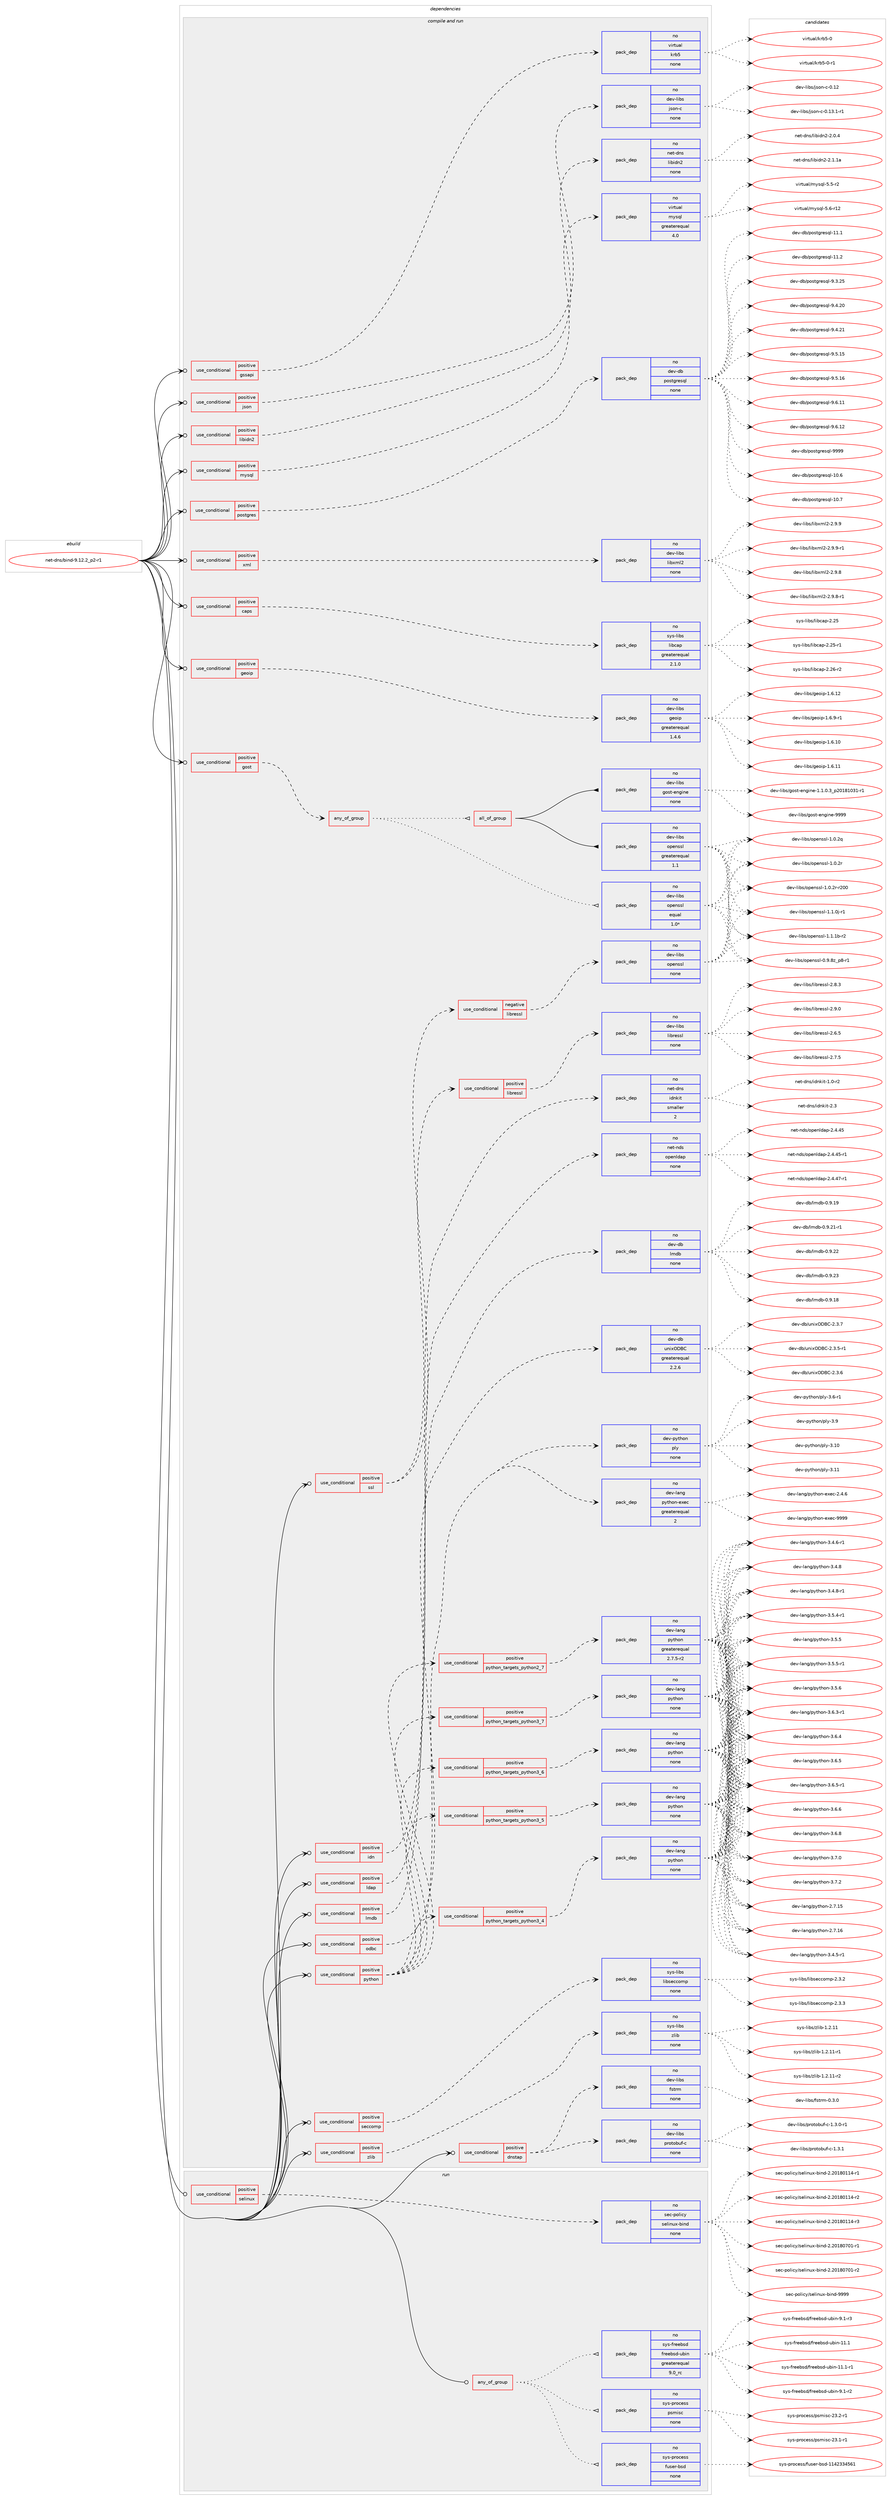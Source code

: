 digraph prolog {

# *************
# Graph options
# *************

newrank=true;
concentrate=true;
compound=true;
graph [rankdir=LR,fontname=Helvetica,fontsize=10,ranksep=1.5];#, ranksep=2.5, nodesep=0.2];
edge  [arrowhead=vee];
node  [fontname=Helvetica,fontsize=10];

# **********
# The ebuild
# **********

subgraph cluster_leftcol {
color=gray;
rank=same;
label=<<i>ebuild</i>>;
id [label="net-dns/bind-9.12.2_p2-r1", color=red, width=4, href="../net-dns/bind-9.12.2_p2-r1.svg"];
}

# ****************
# The dependencies
# ****************

subgraph cluster_midcol {
color=gray;
label=<<i>dependencies</i>>;
subgraph cluster_compile {
fillcolor="#eeeeee";
style=filled;
label=<<i>compile</i>>;
}
subgraph cluster_compileandrun {
fillcolor="#eeeeee";
style=filled;
label=<<i>compile and run</i>>;
subgraph cond443740 {
dependency1650232 [label=<<TABLE BORDER="0" CELLBORDER="1" CELLSPACING="0" CELLPADDING="4"><TR><TD ROWSPAN="3" CELLPADDING="10">use_conditional</TD></TR><TR><TD>positive</TD></TR><TR><TD>caps</TD></TR></TABLE>>, shape=none, color=red];
subgraph pack1179785 {
dependency1650233 [label=<<TABLE BORDER="0" CELLBORDER="1" CELLSPACING="0" CELLPADDING="4" WIDTH="220"><TR><TD ROWSPAN="6" CELLPADDING="30">pack_dep</TD></TR><TR><TD WIDTH="110">no</TD></TR><TR><TD>sys-libs</TD></TR><TR><TD>libcap</TD></TR><TR><TD>greaterequal</TD></TR><TR><TD>2.1.0</TD></TR></TABLE>>, shape=none, color=blue];
}
dependency1650232:e -> dependency1650233:w [weight=20,style="dashed",arrowhead="vee"];
}
id:e -> dependency1650232:w [weight=20,style="solid",arrowhead="odotvee"];
subgraph cond443741 {
dependency1650234 [label=<<TABLE BORDER="0" CELLBORDER="1" CELLSPACING="0" CELLPADDING="4"><TR><TD ROWSPAN="3" CELLPADDING="10">use_conditional</TD></TR><TR><TD>positive</TD></TR><TR><TD>dnstap</TD></TR></TABLE>>, shape=none, color=red];
subgraph pack1179786 {
dependency1650235 [label=<<TABLE BORDER="0" CELLBORDER="1" CELLSPACING="0" CELLPADDING="4" WIDTH="220"><TR><TD ROWSPAN="6" CELLPADDING="30">pack_dep</TD></TR><TR><TD WIDTH="110">no</TD></TR><TR><TD>dev-libs</TD></TR><TR><TD>fstrm</TD></TR><TR><TD>none</TD></TR><TR><TD></TD></TR></TABLE>>, shape=none, color=blue];
}
dependency1650234:e -> dependency1650235:w [weight=20,style="dashed",arrowhead="vee"];
subgraph pack1179787 {
dependency1650236 [label=<<TABLE BORDER="0" CELLBORDER="1" CELLSPACING="0" CELLPADDING="4" WIDTH="220"><TR><TD ROWSPAN="6" CELLPADDING="30">pack_dep</TD></TR><TR><TD WIDTH="110">no</TD></TR><TR><TD>dev-libs</TD></TR><TR><TD>protobuf-c</TD></TR><TR><TD>none</TD></TR><TR><TD></TD></TR></TABLE>>, shape=none, color=blue];
}
dependency1650234:e -> dependency1650236:w [weight=20,style="dashed",arrowhead="vee"];
}
id:e -> dependency1650234:w [weight=20,style="solid",arrowhead="odotvee"];
subgraph cond443742 {
dependency1650237 [label=<<TABLE BORDER="0" CELLBORDER="1" CELLSPACING="0" CELLPADDING="4"><TR><TD ROWSPAN="3" CELLPADDING="10">use_conditional</TD></TR><TR><TD>positive</TD></TR><TR><TD>geoip</TD></TR></TABLE>>, shape=none, color=red];
subgraph pack1179788 {
dependency1650238 [label=<<TABLE BORDER="0" CELLBORDER="1" CELLSPACING="0" CELLPADDING="4" WIDTH="220"><TR><TD ROWSPAN="6" CELLPADDING="30">pack_dep</TD></TR><TR><TD WIDTH="110">no</TD></TR><TR><TD>dev-libs</TD></TR><TR><TD>geoip</TD></TR><TR><TD>greaterequal</TD></TR><TR><TD>1.4.6</TD></TR></TABLE>>, shape=none, color=blue];
}
dependency1650237:e -> dependency1650238:w [weight=20,style="dashed",arrowhead="vee"];
}
id:e -> dependency1650237:w [weight=20,style="solid",arrowhead="odotvee"];
subgraph cond443743 {
dependency1650239 [label=<<TABLE BORDER="0" CELLBORDER="1" CELLSPACING="0" CELLPADDING="4"><TR><TD ROWSPAN="3" CELLPADDING="10">use_conditional</TD></TR><TR><TD>positive</TD></TR><TR><TD>gost</TD></TR></TABLE>>, shape=none, color=red];
subgraph any25932 {
dependency1650240 [label=<<TABLE BORDER="0" CELLBORDER="1" CELLSPACING="0" CELLPADDING="4"><TR><TD CELLPADDING="10">any_of_group</TD></TR></TABLE>>, shape=none, color=red];subgraph pack1179789 {
dependency1650241 [label=<<TABLE BORDER="0" CELLBORDER="1" CELLSPACING="0" CELLPADDING="4" WIDTH="220"><TR><TD ROWSPAN="6" CELLPADDING="30">pack_dep</TD></TR><TR><TD WIDTH="110">no</TD></TR><TR><TD>dev-libs</TD></TR><TR><TD>openssl</TD></TR><TR><TD>equal</TD></TR><TR><TD>1.0*</TD></TR></TABLE>>, shape=none, color=blue];
}
dependency1650240:e -> dependency1650241:w [weight=20,style="dotted",arrowhead="oinv"];
subgraph all778 {
dependency1650242 [label=<<TABLE BORDER="0" CELLBORDER="1" CELLSPACING="0" CELLPADDING="4"><TR><TD CELLPADDING="10">all_of_group</TD></TR></TABLE>>, shape=none, color=red];subgraph pack1179790 {
dependency1650243 [label=<<TABLE BORDER="0" CELLBORDER="1" CELLSPACING="0" CELLPADDING="4" WIDTH="220"><TR><TD ROWSPAN="6" CELLPADDING="30">pack_dep</TD></TR><TR><TD WIDTH="110">no</TD></TR><TR><TD>dev-libs</TD></TR><TR><TD>openssl</TD></TR><TR><TD>greaterequal</TD></TR><TR><TD>1.1</TD></TR></TABLE>>, shape=none, color=blue];
}
dependency1650242:e -> dependency1650243:w [weight=20,style="solid",arrowhead="inv"];
subgraph pack1179791 {
dependency1650244 [label=<<TABLE BORDER="0" CELLBORDER="1" CELLSPACING="0" CELLPADDING="4" WIDTH="220"><TR><TD ROWSPAN="6" CELLPADDING="30">pack_dep</TD></TR><TR><TD WIDTH="110">no</TD></TR><TR><TD>dev-libs</TD></TR><TR><TD>gost-engine</TD></TR><TR><TD>none</TD></TR><TR><TD></TD></TR></TABLE>>, shape=none, color=blue];
}
dependency1650242:e -> dependency1650244:w [weight=20,style="solid",arrowhead="inv"];
}
dependency1650240:e -> dependency1650242:w [weight=20,style="dotted",arrowhead="oinv"];
}
dependency1650239:e -> dependency1650240:w [weight=20,style="dashed",arrowhead="vee"];
}
id:e -> dependency1650239:w [weight=20,style="solid",arrowhead="odotvee"];
subgraph cond443744 {
dependency1650245 [label=<<TABLE BORDER="0" CELLBORDER="1" CELLSPACING="0" CELLPADDING="4"><TR><TD ROWSPAN="3" CELLPADDING="10">use_conditional</TD></TR><TR><TD>positive</TD></TR><TR><TD>gssapi</TD></TR></TABLE>>, shape=none, color=red];
subgraph pack1179792 {
dependency1650246 [label=<<TABLE BORDER="0" CELLBORDER="1" CELLSPACING="0" CELLPADDING="4" WIDTH="220"><TR><TD ROWSPAN="6" CELLPADDING="30">pack_dep</TD></TR><TR><TD WIDTH="110">no</TD></TR><TR><TD>virtual</TD></TR><TR><TD>krb5</TD></TR><TR><TD>none</TD></TR><TR><TD></TD></TR></TABLE>>, shape=none, color=blue];
}
dependency1650245:e -> dependency1650246:w [weight=20,style="dashed",arrowhead="vee"];
}
id:e -> dependency1650245:w [weight=20,style="solid",arrowhead="odotvee"];
subgraph cond443745 {
dependency1650247 [label=<<TABLE BORDER="0" CELLBORDER="1" CELLSPACING="0" CELLPADDING="4"><TR><TD ROWSPAN="3" CELLPADDING="10">use_conditional</TD></TR><TR><TD>positive</TD></TR><TR><TD>idn</TD></TR></TABLE>>, shape=none, color=red];
subgraph pack1179793 {
dependency1650248 [label=<<TABLE BORDER="0" CELLBORDER="1" CELLSPACING="0" CELLPADDING="4" WIDTH="220"><TR><TD ROWSPAN="6" CELLPADDING="30">pack_dep</TD></TR><TR><TD WIDTH="110">no</TD></TR><TR><TD>net-dns</TD></TR><TR><TD>idnkit</TD></TR><TR><TD>smaller</TD></TR><TR><TD>2</TD></TR></TABLE>>, shape=none, color=blue];
}
dependency1650247:e -> dependency1650248:w [weight=20,style="dashed",arrowhead="vee"];
}
id:e -> dependency1650247:w [weight=20,style="solid",arrowhead="odotvee"];
subgraph cond443746 {
dependency1650249 [label=<<TABLE BORDER="0" CELLBORDER="1" CELLSPACING="0" CELLPADDING="4"><TR><TD ROWSPAN="3" CELLPADDING="10">use_conditional</TD></TR><TR><TD>positive</TD></TR><TR><TD>json</TD></TR></TABLE>>, shape=none, color=red];
subgraph pack1179794 {
dependency1650250 [label=<<TABLE BORDER="0" CELLBORDER="1" CELLSPACING="0" CELLPADDING="4" WIDTH="220"><TR><TD ROWSPAN="6" CELLPADDING="30">pack_dep</TD></TR><TR><TD WIDTH="110">no</TD></TR><TR><TD>dev-libs</TD></TR><TR><TD>json-c</TD></TR><TR><TD>none</TD></TR><TR><TD></TD></TR></TABLE>>, shape=none, color=blue];
}
dependency1650249:e -> dependency1650250:w [weight=20,style="dashed",arrowhead="vee"];
}
id:e -> dependency1650249:w [weight=20,style="solid",arrowhead="odotvee"];
subgraph cond443747 {
dependency1650251 [label=<<TABLE BORDER="0" CELLBORDER="1" CELLSPACING="0" CELLPADDING="4"><TR><TD ROWSPAN="3" CELLPADDING="10">use_conditional</TD></TR><TR><TD>positive</TD></TR><TR><TD>ldap</TD></TR></TABLE>>, shape=none, color=red];
subgraph pack1179795 {
dependency1650252 [label=<<TABLE BORDER="0" CELLBORDER="1" CELLSPACING="0" CELLPADDING="4" WIDTH="220"><TR><TD ROWSPAN="6" CELLPADDING="30">pack_dep</TD></TR><TR><TD WIDTH="110">no</TD></TR><TR><TD>net-nds</TD></TR><TR><TD>openldap</TD></TR><TR><TD>none</TD></TR><TR><TD></TD></TR></TABLE>>, shape=none, color=blue];
}
dependency1650251:e -> dependency1650252:w [weight=20,style="dashed",arrowhead="vee"];
}
id:e -> dependency1650251:w [weight=20,style="solid",arrowhead="odotvee"];
subgraph cond443748 {
dependency1650253 [label=<<TABLE BORDER="0" CELLBORDER="1" CELLSPACING="0" CELLPADDING="4"><TR><TD ROWSPAN="3" CELLPADDING="10">use_conditional</TD></TR><TR><TD>positive</TD></TR><TR><TD>libidn2</TD></TR></TABLE>>, shape=none, color=red];
subgraph pack1179796 {
dependency1650254 [label=<<TABLE BORDER="0" CELLBORDER="1" CELLSPACING="0" CELLPADDING="4" WIDTH="220"><TR><TD ROWSPAN="6" CELLPADDING="30">pack_dep</TD></TR><TR><TD WIDTH="110">no</TD></TR><TR><TD>net-dns</TD></TR><TR><TD>libidn2</TD></TR><TR><TD>none</TD></TR><TR><TD></TD></TR></TABLE>>, shape=none, color=blue];
}
dependency1650253:e -> dependency1650254:w [weight=20,style="dashed",arrowhead="vee"];
}
id:e -> dependency1650253:w [weight=20,style="solid",arrowhead="odotvee"];
subgraph cond443749 {
dependency1650255 [label=<<TABLE BORDER="0" CELLBORDER="1" CELLSPACING="0" CELLPADDING="4"><TR><TD ROWSPAN="3" CELLPADDING="10">use_conditional</TD></TR><TR><TD>positive</TD></TR><TR><TD>lmdb</TD></TR></TABLE>>, shape=none, color=red];
subgraph pack1179797 {
dependency1650256 [label=<<TABLE BORDER="0" CELLBORDER="1" CELLSPACING="0" CELLPADDING="4" WIDTH="220"><TR><TD ROWSPAN="6" CELLPADDING="30">pack_dep</TD></TR><TR><TD WIDTH="110">no</TD></TR><TR><TD>dev-db</TD></TR><TR><TD>lmdb</TD></TR><TR><TD>none</TD></TR><TR><TD></TD></TR></TABLE>>, shape=none, color=blue];
}
dependency1650255:e -> dependency1650256:w [weight=20,style="dashed",arrowhead="vee"];
}
id:e -> dependency1650255:w [weight=20,style="solid",arrowhead="odotvee"];
subgraph cond443750 {
dependency1650257 [label=<<TABLE BORDER="0" CELLBORDER="1" CELLSPACING="0" CELLPADDING="4"><TR><TD ROWSPAN="3" CELLPADDING="10">use_conditional</TD></TR><TR><TD>positive</TD></TR><TR><TD>mysql</TD></TR></TABLE>>, shape=none, color=red];
subgraph pack1179798 {
dependency1650258 [label=<<TABLE BORDER="0" CELLBORDER="1" CELLSPACING="0" CELLPADDING="4" WIDTH="220"><TR><TD ROWSPAN="6" CELLPADDING="30">pack_dep</TD></TR><TR><TD WIDTH="110">no</TD></TR><TR><TD>virtual</TD></TR><TR><TD>mysql</TD></TR><TR><TD>greaterequal</TD></TR><TR><TD>4.0</TD></TR></TABLE>>, shape=none, color=blue];
}
dependency1650257:e -> dependency1650258:w [weight=20,style="dashed",arrowhead="vee"];
}
id:e -> dependency1650257:w [weight=20,style="solid",arrowhead="odotvee"];
subgraph cond443751 {
dependency1650259 [label=<<TABLE BORDER="0" CELLBORDER="1" CELLSPACING="0" CELLPADDING="4"><TR><TD ROWSPAN="3" CELLPADDING="10">use_conditional</TD></TR><TR><TD>positive</TD></TR><TR><TD>odbc</TD></TR></TABLE>>, shape=none, color=red];
subgraph pack1179799 {
dependency1650260 [label=<<TABLE BORDER="0" CELLBORDER="1" CELLSPACING="0" CELLPADDING="4" WIDTH="220"><TR><TD ROWSPAN="6" CELLPADDING="30">pack_dep</TD></TR><TR><TD WIDTH="110">no</TD></TR><TR><TD>dev-db</TD></TR><TR><TD>unixODBC</TD></TR><TR><TD>greaterequal</TD></TR><TR><TD>2.2.6</TD></TR></TABLE>>, shape=none, color=blue];
}
dependency1650259:e -> dependency1650260:w [weight=20,style="dashed",arrowhead="vee"];
}
id:e -> dependency1650259:w [weight=20,style="solid",arrowhead="odotvee"];
subgraph cond443752 {
dependency1650261 [label=<<TABLE BORDER="0" CELLBORDER="1" CELLSPACING="0" CELLPADDING="4"><TR><TD ROWSPAN="3" CELLPADDING="10">use_conditional</TD></TR><TR><TD>positive</TD></TR><TR><TD>postgres</TD></TR></TABLE>>, shape=none, color=red];
subgraph pack1179800 {
dependency1650262 [label=<<TABLE BORDER="0" CELLBORDER="1" CELLSPACING="0" CELLPADDING="4" WIDTH="220"><TR><TD ROWSPAN="6" CELLPADDING="30">pack_dep</TD></TR><TR><TD WIDTH="110">no</TD></TR><TR><TD>dev-db</TD></TR><TR><TD>postgresql</TD></TR><TR><TD>none</TD></TR><TR><TD></TD></TR></TABLE>>, shape=none, color=blue];
}
dependency1650261:e -> dependency1650262:w [weight=20,style="dashed",arrowhead="vee"];
}
id:e -> dependency1650261:w [weight=20,style="solid",arrowhead="odotvee"];
subgraph cond443753 {
dependency1650263 [label=<<TABLE BORDER="0" CELLBORDER="1" CELLSPACING="0" CELLPADDING="4"><TR><TD ROWSPAN="3" CELLPADDING="10">use_conditional</TD></TR><TR><TD>positive</TD></TR><TR><TD>python</TD></TR></TABLE>>, shape=none, color=red];
subgraph cond443754 {
dependency1650264 [label=<<TABLE BORDER="0" CELLBORDER="1" CELLSPACING="0" CELLPADDING="4"><TR><TD ROWSPAN="3" CELLPADDING="10">use_conditional</TD></TR><TR><TD>positive</TD></TR><TR><TD>python_targets_python2_7</TD></TR></TABLE>>, shape=none, color=red];
subgraph pack1179801 {
dependency1650265 [label=<<TABLE BORDER="0" CELLBORDER="1" CELLSPACING="0" CELLPADDING="4" WIDTH="220"><TR><TD ROWSPAN="6" CELLPADDING="30">pack_dep</TD></TR><TR><TD WIDTH="110">no</TD></TR><TR><TD>dev-lang</TD></TR><TR><TD>python</TD></TR><TR><TD>greaterequal</TD></TR><TR><TD>2.7.5-r2</TD></TR></TABLE>>, shape=none, color=blue];
}
dependency1650264:e -> dependency1650265:w [weight=20,style="dashed",arrowhead="vee"];
}
dependency1650263:e -> dependency1650264:w [weight=20,style="dashed",arrowhead="vee"];
subgraph cond443755 {
dependency1650266 [label=<<TABLE BORDER="0" CELLBORDER="1" CELLSPACING="0" CELLPADDING="4"><TR><TD ROWSPAN="3" CELLPADDING="10">use_conditional</TD></TR><TR><TD>positive</TD></TR><TR><TD>python_targets_python3_4</TD></TR></TABLE>>, shape=none, color=red];
subgraph pack1179802 {
dependency1650267 [label=<<TABLE BORDER="0" CELLBORDER="1" CELLSPACING="0" CELLPADDING="4" WIDTH="220"><TR><TD ROWSPAN="6" CELLPADDING="30">pack_dep</TD></TR><TR><TD WIDTH="110">no</TD></TR><TR><TD>dev-lang</TD></TR><TR><TD>python</TD></TR><TR><TD>none</TD></TR><TR><TD></TD></TR></TABLE>>, shape=none, color=blue];
}
dependency1650266:e -> dependency1650267:w [weight=20,style="dashed",arrowhead="vee"];
}
dependency1650263:e -> dependency1650266:w [weight=20,style="dashed",arrowhead="vee"];
subgraph cond443756 {
dependency1650268 [label=<<TABLE BORDER="0" CELLBORDER="1" CELLSPACING="0" CELLPADDING="4"><TR><TD ROWSPAN="3" CELLPADDING="10">use_conditional</TD></TR><TR><TD>positive</TD></TR><TR><TD>python_targets_python3_5</TD></TR></TABLE>>, shape=none, color=red];
subgraph pack1179803 {
dependency1650269 [label=<<TABLE BORDER="0" CELLBORDER="1" CELLSPACING="0" CELLPADDING="4" WIDTH="220"><TR><TD ROWSPAN="6" CELLPADDING="30">pack_dep</TD></TR><TR><TD WIDTH="110">no</TD></TR><TR><TD>dev-lang</TD></TR><TR><TD>python</TD></TR><TR><TD>none</TD></TR><TR><TD></TD></TR></TABLE>>, shape=none, color=blue];
}
dependency1650268:e -> dependency1650269:w [weight=20,style="dashed",arrowhead="vee"];
}
dependency1650263:e -> dependency1650268:w [weight=20,style="dashed",arrowhead="vee"];
subgraph cond443757 {
dependency1650270 [label=<<TABLE BORDER="0" CELLBORDER="1" CELLSPACING="0" CELLPADDING="4"><TR><TD ROWSPAN="3" CELLPADDING="10">use_conditional</TD></TR><TR><TD>positive</TD></TR><TR><TD>python_targets_python3_6</TD></TR></TABLE>>, shape=none, color=red];
subgraph pack1179804 {
dependency1650271 [label=<<TABLE BORDER="0" CELLBORDER="1" CELLSPACING="0" CELLPADDING="4" WIDTH="220"><TR><TD ROWSPAN="6" CELLPADDING="30">pack_dep</TD></TR><TR><TD WIDTH="110">no</TD></TR><TR><TD>dev-lang</TD></TR><TR><TD>python</TD></TR><TR><TD>none</TD></TR><TR><TD></TD></TR></TABLE>>, shape=none, color=blue];
}
dependency1650270:e -> dependency1650271:w [weight=20,style="dashed",arrowhead="vee"];
}
dependency1650263:e -> dependency1650270:w [weight=20,style="dashed",arrowhead="vee"];
subgraph cond443758 {
dependency1650272 [label=<<TABLE BORDER="0" CELLBORDER="1" CELLSPACING="0" CELLPADDING="4"><TR><TD ROWSPAN="3" CELLPADDING="10">use_conditional</TD></TR><TR><TD>positive</TD></TR><TR><TD>python_targets_python3_7</TD></TR></TABLE>>, shape=none, color=red];
subgraph pack1179805 {
dependency1650273 [label=<<TABLE BORDER="0" CELLBORDER="1" CELLSPACING="0" CELLPADDING="4" WIDTH="220"><TR><TD ROWSPAN="6" CELLPADDING="30">pack_dep</TD></TR><TR><TD WIDTH="110">no</TD></TR><TR><TD>dev-lang</TD></TR><TR><TD>python</TD></TR><TR><TD>none</TD></TR><TR><TD></TD></TR></TABLE>>, shape=none, color=blue];
}
dependency1650272:e -> dependency1650273:w [weight=20,style="dashed",arrowhead="vee"];
}
dependency1650263:e -> dependency1650272:w [weight=20,style="dashed",arrowhead="vee"];
subgraph pack1179806 {
dependency1650274 [label=<<TABLE BORDER="0" CELLBORDER="1" CELLSPACING="0" CELLPADDING="4" WIDTH="220"><TR><TD ROWSPAN="6" CELLPADDING="30">pack_dep</TD></TR><TR><TD WIDTH="110">no</TD></TR><TR><TD>dev-lang</TD></TR><TR><TD>python-exec</TD></TR><TR><TD>greaterequal</TD></TR><TR><TD>2</TD></TR></TABLE>>, shape=none, color=blue];
}
dependency1650263:e -> dependency1650274:w [weight=20,style="dashed",arrowhead="vee"];
subgraph pack1179807 {
dependency1650275 [label=<<TABLE BORDER="0" CELLBORDER="1" CELLSPACING="0" CELLPADDING="4" WIDTH="220"><TR><TD ROWSPAN="6" CELLPADDING="30">pack_dep</TD></TR><TR><TD WIDTH="110">no</TD></TR><TR><TD>dev-python</TD></TR><TR><TD>ply</TD></TR><TR><TD>none</TD></TR><TR><TD></TD></TR></TABLE>>, shape=none, color=blue];
}
dependency1650263:e -> dependency1650275:w [weight=20,style="dashed",arrowhead="vee"];
}
id:e -> dependency1650263:w [weight=20,style="solid",arrowhead="odotvee"];
subgraph cond443759 {
dependency1650276 [label=<<TABLE BORDER="0" CELLBORDER="1" CELLSPACING="0" CELLPADDING="4"><TR><TD ROWSPAN="3" CELLPADDING="10">use_conditional</TD></TR><TR><TD>positive</TD></TR><TR><TD>seccomp</TD></TR></TABLE>>, shape=none, color=red];
subgraph pack1179808 {
dependency1650277 [label=<<TABLE BORDER="0" CELLBORDER="1" CELLSPACING="0" CELLPADDING="4" WIDTH="220"><TR><TD ROWSPAN="6" CELLPADDING="30">pack_dep</TD></TR><TR><TD WIDTH="110">no</TD></TR><TR><TD>sys-libs</TD></TR><TR><TD>libseccomp</TD></TR><TR><TD>none</TD></TR><TR><TD></TD></TR></TABLE>>, shape=none, color=blue];
}
dependency1650276:e -> dependency1650277:w [weight=20,style="dashed",arrowhead="vee"];
}
id:e -> dependency1650276:w [weight=20,style="solid",arrowhead="odotvee"];
subgraph cond443760 {
dependency1650278 [label=<<TABLE BORDER="0" CELLBORDER="1" CELLSPACING="0" CELLPADDING="4"><TR><TD ROWSPAN="3" CELLPADDING="10">use_conditional</TD></TR><TR><TD>positive</TD></TR><TR><TD>ssl</TD></TR></TABLE>>, shape=none, color=red];
subgraph cond443761 {
dependency1650279 [label=<<TABLE BORDER="0" CELLBORDER="1" CELLSPACING="0" CELLPADDING="4"><TR><TD ROWSPAN="3" CELLPADDING="10">use_conditional</TD></TR><TR><TD>negative</TD></TR><TR><TD>libressl</TD></TR></TABLE>>, shape=none, color=red];
subgraph pack1179809 {
dependency1650280 [label=<<TABLE BORDER="0" CELLBORDER="1" CELLSPACING="0" CELLPADDING="4" WIDTH="220"><TR><TD ROWSPAN="6" CELLPADDING="30">pack_dep</TD></TR><TR><TD WIDTH="110">no</TD></TR><TR><TD>dev-libs</TD></TR><TR><TD>openssl</TD></TR><TR><TD>none</TD></TR><TR><TD></TD></TR></TABLE>>, shape=none, color=blue];
}
dependency1650279:e -> dependency1650280:w [weight=20,style="dashed",arrowhead="vee"];
}
dependency1650278:e -> dependency1650279:w [weight=20,style="dashed",arrowhead="vee"];
subgraph cond443762 {
dependency1650281 [label=<<TABLE BORDER="0" CELLBORDER="1" CELLSPACING="0" CELLPADDING="4"><TR><TD ROWSPAN="3" CELLPADDING="10">use_conditional</TD></TR><TR><TD>positive</TD></TR><TR><TD>libressl</TD></TR></TABLE>>, shape=none, color=red];
subgraph pack1179810 {
dependency1650282 [label=<<TABLE BORDER="0" CELLBORDER="1" CELLSPACING="0" CELLPADDING="4" WIDTH="220"><TR><TD ROWSPAN="6" CELLPADDING="30">pack_dep</TD></TR><TR><TD WIDTH="110">no</TD></TR><TR><TD>dev-libs</TD></TR><TR><TD>libressl</TD></TR><TR><TD>none</TD></TR><TR><TD></TD></TR></TABLE>>, shape=none, color=blue];
}
dependency1650281:e -> dependency1650282:w [weight=20,style="dashed",arrowhead="vee"];
}
dependency1650278:e -> dependency1650281:w [weight=20,style="dashed",arrowhead="vee"];
}
id:e -> dependency1650278:w [weight=20,style="solid",arrowhead="odotvee"];
subgraph cond443763 {
dependency1650283 [label=<<TABLE BORDER="0" CELLBORDER="1" CELLSPACING="0" CELLPADDING="4"><TR><TD ROWSPAN="3" CELLPADDING="10">use_conditional</TD></TR><TR><TD>positive</TD></TR><TR><TD>xml</TD></TR></TABLE>>, shape=none, color=red];
subgraph pack1179811 {
dependency1650284 [label=<<TABLE BORDER="0" CELLBORDER="1" CELLSPACING="0" CELLPADDING="4" WIDTH="220"><TR><TD ROWSPAN="6" CELLPADDING="30">pack_dep</TD></TR><TR><TD WIDTH="110">no</TD></TR><TR><TD>dev-libs</TD></TR><TR><TD>libxml2</TD></TR><TR><TD>none</TD></TR><TR><TD></TD></TR></TABLE>>, shape=none, color=blue];
}
dependency1650283:e -> dependency1650284:w [weight=20,style="dashed",arrowhead="vee"];
}
id:e -> dependency1650283:w [weight=20,style="solid",arrowhead="odotvee"];
subgraph cond443764 {
dependency1650285 [label=<<TABLE BORDER="0" CELLBORDER="1" CELLSPACING="0" CELLPADDING="4"><TR><TD ROWSPAN="3" CELLPADDING="10">use_conditional</TD></TR><TR><TD>positive</TD></TR><TR><TD>zlib</TD></TR></TABLE>>, shape=none, color=red];
subgraph pack1179812 {
dependency1650286 [label=<<TABLE BORDER="0" CELLBORDER="1" CELLSPACING="0" CELLPADDING="4" WIDTH="220"><TR><TD ROWSPAN="6" CELLPADDING="30">pack_dep</TD></TR><TR><TD WIDTH="110">no</TD></TR><TR><TD>sys-libs</TD></TR><TR><TD>zlib</TD></TR><TR><TD>none</TD></TR><TR><TD></TD></TR></TABLE>>, shape=none, color=blue];
}
dependency1650285:e -> dependency1650286:w [weight=20,style="dashed",arrowhead="vee"];
}
id:e -> dependency1650285:w [weight=20,style="solid",arrowhead="odotvee"];
}
subgraph cluster_run {
fillcolor="#eeeeee";
style=filled;
label=<<i>run</i>>;
subgraph any25933 {
dependency1650287 [label=<<TABLE BORDER="0" CELLBORDER="1" CELLSPACING="0" CELLPADDING="4"><TR><TD CELLPADDING="10">any_of_group</TD></TR></TABLE>>, shape=none, color=red];subgraph pack1179813 {
dependency1650288 [label=<<TABLE BORDER="0" CELLBORDER="1" CELLSPACING="0" CELLPADDING="4" WIDTH="220"><TR><TD ROWSPAN="6" CELLPADDING="30">pack_dep</TD></TR><TR><TD WIDTH="110">no</TD></TR><TR><TD>sys-process</TD></TR><TR><TD>psmisc</TD></TR><TR><TD>none</TD></TR><TR><TD></TD></TR></TABLE>>, shape=none, color=blue];
}
dependency1650287:e -> dependency1650288:w [weight=20,style="dotted",arrowhead="oinv"];
subgraph pack1179814 {
dependency1650289 [label=<<TABLE BORDER="0" CELLBORDER="1" CELLSPACING="0" CELLPADDING="4" WIDTH="220"><TR><TD ROWSPAN="6" CELLPADDING="30">pack_dep</TD></TR><TR><TD WIDTH="110">no</TD></TR><TR><TD>sys-freebsd</TD></TR><TR><TD>freebsd-ubin</TD></TR><TR><TD>greaterequal</TD></TR><TR><TD>9.0_rc</TD></TR></TABLE>>, shape=none, color=blue];
}
dependency1650287:e -> dependency1650289:w [weight=20,style="dotted",arrowhead="oinv"];
subgraph pack1179815 {
dependency1650290 [label=<<TABLE BORDER="0" CELLBORDER="1" CELLSPACING="0" CELLPADDING="4" WIDTH="220"><TR><TD ROWSPAN="6" CELLPADDING="30">pack_dep</TD></TR><TR><TD WIDTH="110">no</TD></TR><TR><TD>sys-process</TD></TR><TR><TD>fuser-bsd</TD></TR><TR><TD>none</TD></TR><TR><TD></TD></TR></TABLE>>, shape=none, color=blue];
}
dependency1650287:e -> dependency1650290:w [weight=20,style="dotted",arrowhead="oinv"];
}
id:e -> dependency1650287:w [weight=20,style="solid",arrowhead="odot"];
subgraph cond443765 {
dependency1650291 [label=<<TABLE BORDER="0" CELLBORDER="1" CELLSPACING="0" CELLPADDING="4"><TR><TD ROWSPAN="3" CELLPADDING="10">use_conditional</TD></TR><TR><TD>positive</TD></TR><TR><TD>selinux</TD></TR></TABLE>>, shape=none, color=red];
subgraph pack1179816 {
dependency1650292 [label=<<TABLE BORDER="0" CELLBORDER="1" CELLSPACING="0" CELLPADDING="4" WIDTH="220"><TR><TD ROWSPAN="6" CELLPADDING="30">pack_dep</TD></TR><TR><TD WIDTH="110">no</TD></TR><TR><TD>sec-policy</TD></TR><TR><TD>selinux-bind</TD></TR><TR><TD>none</TD></TR><TR><TD></TD></TR></TABLE>>, shape=none, color=blue];
}
dependency1650291:e -> dependency1650292:w [weight=20,style="dashed",arrowhead="vee"];
}
id:e -> dependency1650291:w [weight=20,style="solid",arrowhead="odot"];
}
}

# **************
# The candidates
# **************

subgraph cluster_choices {
rank=same;
color=gray;
label=<<i>candidates</i>>;

subgraph choice1179785 {
color=black;
nodesep=1;
choice1151211154510810598115471081059899971124550465053 [label="sys-libs/libcap-2.25", color=red, width=4,href="../sys-libs/libcap-2.25.svg"];
choice11512111545108105981154710810598999711245504650534511449 [label="sys-libs/libcap-2.25-r1", color=red, width=4,href="../sys-libs/libcap-2.25-r1.svg"];
choice11512111545108105981154710810598999711245504650544511450 [label="sys-libs/libcap-2.26-r2", color=red, width=4,href="../sys-libs/libcap-2.26-r2.svg"];
dependency1650233:e -> choice1151211154510810598115471081059899971124550465053:w [style=dotted,weight="100"];
dependency1650233:e -> choice11512111545108105981154710810598999711245504650534511449:w [style=dotted,weight="100"];
dependency1650233:e -> choice11512111545108105981154710810598999711245504650544511450:w [style=dotted,weight="100"];
}
subgraph choice1179786 {
color=black;
nodesep=1;
choice100101118451081059811547102115116114109454846514648 [label="dev-libs/fstrm-0.3.0", color=red, width=4,href="../dev-libs/fstrm-0.3.0.svg"];
dependency1650235:e -> choice100101118451081059811547102115116114109454846514648:w [style=dotted,weight="100"];
}
subgraph choice1179787 {
color=black;
nodesep=1;
choice1001011184510810598115471121141111161119811710245994549465146484511449 [label="dev-libs/protobuf-c-1.3.0-r1", color=red, width=4,href="../dev-libs/protobuf-c-1.3.0-r1.svg"];
choice100101118451081059811547112114111116111981171024599454946514649 [label="dev-libs/protobuf-c-1.3.1", color=red, width=4,href="../dev-libs/protobuf-c-1.3.1.svg"];
dependency1650236:e -> choice1001011184510810598115471121141111161119811710245994549465146484511449:w [style=dotted,weight="100"];
dependency1650236:e -> choice100101118451081059811547112114111116111981171024599454946514649:w [style=dotted,weight="100"];
}
subgraph choice1179788 {
color=black;
nodesep=1;
choice10010111845108105981154710310111110511245494654464948 [label="dev-libs/geoip-1.6.10", color=red, width=4,href="../dev-libs/geoip-1.6.10.svg"];
choice10010111845108105981154710310111110511245494654464949 [label="dev-libs/geoip-1.6.11", color=red, width=4,href="../dev-libs/geoip-1.6.11.svg"];
choice10010111845108105981154710310111110511245494654464950 [label="dev-libs/geoip-1.6.12", color=red, width=4,href="../dev-libs/geoip-1.6.12.svg"];
choice1001011184510810598115471031011111051124549465446574511449 [label="dev-libs/geoip-1.6.9-r1", color=red, width=4,href="../dev-libs/geoip-1.6.9-r1.svg"];
dependency1650238:e -> choice10010111845108105981154710310111110511245494654464948:w [style=dotted,weight="100"];
dependency1650238:e -> choice10010111845108105981154710310111110511245494654464949:w [style=dotted,weight="100"];
dependency1650238:e -> choice10010111845108105981154710310111110511245494654464950:w [style=dotted,weight="100"];
dependency1650238:e -> choice1001011184510810598115471031011111051124549465446574511449:w [style=dotted,weight="100"];
}
subgraph choice1179789 {
color=black;
nodesep=1;
choice10010111845108105981154711111210111011511510845484657465612295112564511449 [label="dev-libs/openssl-0.9.8z_p8-r1", color=red, width=4,href="../dev-libs/openssl-0.9.8z_p8-r1.svg"];
choice100101118451081059811547111112101110115115108454946484650113 [label="dev-libs/openssl-1.0.2q", color=red, width=4,href="../dev-libs/openssl-1.0.2q.svg"];
choice100101118451081059811547111112101110115115108454946484650114 [label="dev-libs/openssl-1.0.2r", color=red, width=4,href="../dev-libs/openssl-1.0.2r.svg"];
choice10010111845108105981154711111210111011511510845494648465011445114504848 [label="dev-libs/openssl-1.0.2r-r200", color=red, width=4,href="../dev-libs/openssl-1.0.2r-r200.svg"];
choice1001011184510810598115471111121011101151151084549464946481064511449 [label="dev-libs/openssl-1.1.0j-r1", color=red, width=4,href="../dev-libs/openssl-1.1.0j-r1.svg"];
choice100101118451081059811547111112101110115115108454946494649984511450 [label="dev-libs/openssl-1.1.1b-r2", color=red, width=4,href="../dev-libs/openssl-1.1.1b-r2.svg"];
dependency1650241:e -> choice10010111845108105981154711111210111011511510845484657465612295112564511449:w [style=dotted,weight="100"];
dependency1650241:e -> choice100101118451081059811547111112101110115115108454946484650113:w [style=dotted,weight="100"];
dependency1650241:e -> choice100101118451081059811547111112101110115115108454946484650114:w [style=dotted,weight="100"];
dependency1650241:e -> choice10010111845108105981154711111210111011511510845494648465011445114504848:w [style=dotted,weight="100"];
dependency1650241:e -> choice1001011184510810598115471111121011101151151084549464946481064511449:w [style=dotted,weight="100"];
dependency1650241:e -> choice100101118451081059811547111112101110115115108454946494649984511450:w [style=dotted,weight="100"];
}
subgraph choice1179790 {
color=black;
nodesep=1;
choice10010111845108105981154711111210111011511510845484657465612295112564511449 [label="dev-libs/openssl-0.9.8z_p8-r1", color=red, width=4,href="../dev-libs/openssl-0.9.8z_p8-r1.svg"];
choice100101118451081059811547111112101110115115108454946484650113 [label="dev-libs/openssl-1.0.2q", color=red, width=4,href="../dev-libs/openssl-1.0.2q.svg"];
choice100101118451081059811547111112101110115115108454946484650114 [label="dev-libs/openssl-1.0.2r", color=red, width=4,href="../dev-libs/openssl-1.0.2r.svg"];
choice10010111845108105981154711111210111011511510845494648465011445114504848 [label="dev-libs/openssl-1.0.2r-r200", color=red, width=4,href="../dev-libs/openssl-1.0.2r-r200.svg"];
choice1001011184510810598115471111121011101151151084549464946481064511449 [label="dev-libs/openssl-1.1.0j-r1", color=red, width=4,href="../dev-libs/openssl-1.1.0j-r1.svg"];
choice100101118451081059811547111112101110115115108454946494649984511450 [label="dev-libs/openssl-1.1.1b-r2", color=red, width=4,href="../dev-libs/openssl-1.1.1b-r2.svg"];
dependency1650243:e -> choice10010111845108105981154711111210111011511510845484657465612295112564511449:w [style=dotted,weight="100"];
dependency1650243:e -> choice100101118451081059811547111112101110115115108454946484650113:w [style=dotted,weight="100"];
dependency1650243:e -> choice100101118451081059811547111112101110115115108454946484650114:w [style=dotted,weight="100"];
dependency1650243:e -> choice10010111845108105981154711111210111011511510845494648465011445114504848:w [style=dotted,weight="100"];
dependency1650243:e -> choice1001011184510810598115471111121011101151151084549464946481064511449:w [style=dotted,weight="100"];
dependency1650243:e -> choice100101118451081059811547111112101110115115108454946494649984511450:w [style=dotted,weight="100"];
}
subgraph choice1179791 {
color=black;
nodesep=1;
choice1001011184510810598115471031111151164510111010310511010145494649464846519511250484956494851494511449 [label="dev-libs/gost-engine-1.1.0.3_p20181031-r1", color=red, width=4,href="../dev-libs/gost-engine-1.1.0.3_p20181031-r1.svg"];
choice100101118451081059811547103111115116451011101031051101014557575757 [label="dev-libs/gost-engine-9999", color=red, width=4,href="../dev-libs/gost-engine-9999.svg"];
dependency1650244:e -> choice1001011184510810598115471031111151164510111010310511010145494649464846519511250484956494851494511449:w [style=dotted,weight="100"];
dependency1650244:e -> choice100101118451081059811547103111115116451011101031051101014557575757:w [style=dotted,weight="100"];
}
subgraph choice1179792 {
color=black;
nodesep=1;
choice118105114116117971084710711498534548 [label="virtual/krb5-0", color=red, width=4,href="../virtual/krb5-0.svg"];
choice1181051141161179710847107114985345484511449 [label="virtual/krb5-0-r1", color=red, width=4,href="../virtual/krb5-0-r1.svg"];
dependency1650246:e -> choice118105114116117971084710711498534548:w [style=dotted,weight="100"];
dependency1650246:e -> choice1181051141161179710847107114985345484511449:w [style=dotted,weight="100"];
}
subgraph choice1179793 {
color=black;
nodesep=1;
choice1101011164510011011547105100110107105116454946484511450 [label="net-dns/idnkit-1.0-r2", color=red, width=4,href="../net-dns/idnkit-1.0-r2.svg"];
choice110101116451001101154710510011010710511645504651 [label="net-dns/idnkit-2.3", color=red, width=4,href="../net-dns/idnkit-2.3.svg"];
dependency1650248:e -> choice1101011164510011011547105100110107105116454946484511450:w [style=dotted,weight="100"];
dependency1650248:e -> choice110101116451001101154710510011010710511645504651:w [style=dotted,weight="100"];
}
subgraph choice1179794 {
color=black;
nodesep=1;
choice10010111845108105981154710611511111045994548464950 [label="dev-libs/json-c-0.12", color=red, width=4,href="../dev-libs/json-c-0.12.svg"];
choice1001011184510810598115471061151111104599454846495146494511449 [label="dev-libs/json-c-0.13.1-r1", color=red, width=4,href="../dev-libs/json-c-0.13.1-r1.svg"];
dependency1650250:e -> choice10010111845108105981154710611511111045994548464950:w [style=dotted,weight="100"];
dependency1650250:e -> choice1001011184510810598115471061151111104599454846495146494511449:w [style=dotted,weight="100"];
}
subgraph choice1179795 {
color=black;
nodesep=1;
choice11010111645110100115471111121011101081009711245504652465253 [label="net-nds/openldap-2.4.45", color=red, width=4,href="../net-nds/openldap-2.4.45.svg"];
choice110101116451101001154711111210111010810097112455046524652534511449 [label="net-nds/openldap-2.4.45-r1", color=red, width=4,href="../net-nds/openldap-2.4.45-r1.svg"];
choice110101116451101001154711111210111010810097112455046524652554511449 [label="net-nds/openldap-2.4.47-r1", color=red, width=4,href="../net-nds/openldap-2.4.47-r1.svg"];
dependency1650252:e -> choice11010111645110100115471111121011101081009711245504652465253:w [style=dotted,weight="100"];
dependency1650252:e -> choice110101116451101001154711111210111010810097112455046524652534511449:w [style=dotted,weight="100"];
dependency1650252:e -> choice110101116451101001154711111210111010810097112455046524652554511449:w [style=dotted,weight="100"];
}
subgraph choice1179796 {
color=black;
nodesep=1;
choice11010111645100110115471081059810510011050455046484652 [label="net-dns/libidn2-2.0.4", color=red, width=4,href="../net-dns/libidn2-2.0.4.svg"];
choice1101011164510011011547108105981051001105045504649464997 [label="net-dns/libidn2-2.1.1a", color=red, width=4,href="../net-dns/libidn2-2.1.1a.svg"];
dependency1650254:e -> choice11010111645100110115471081059810510011050455046484652:w [style=dotted,weight="100"];
dependency1650254:e -> choice1101011164510011011547108105981051001105045504649464997:w [style=dotted,weight="100"];
}
subgraph choice1179797 {
color=black;
nodesep=1;
choice1001011184510098471081091009845484657464956 [label="dev-db/lmdb-0.9.18", color=red, width=4,href="../dev-db/lmdb-0.9.18.svg"];
choice1001011184510098471081091009845484657464957 [label="dev-db/lmdb-0.9.19", color=red, width=4,href="../dev-db/lmdb-0.9.19.svg"];
choice10010111845100984710810910098454846574650494511449 [label="dev-db/lmdb-0.9.21-r1", color=red, width=4,href="../dev-db/lmdb-0.9.21-r1.svg"];
choice1001011184510098471081091009845484657465050 [label="dev-db/lmdb-0.9.22", color=red, width=4,href="../dev-db/lmdb-0.9.22.svg"];
choice1001011184510098471081091009845484657465051 [label="dev-db/lmdb-0.9.23", color=red, width=4,href="../dev-db/lmdb-0.9.23.svg"];
dependency1650256:e -> choice1001011184510098471081091009845484657464956:w [style=dotted,weight="100"];
dependency1650256:e -> choice1001011184510098471081091009845484657464957:w [style=dotted,weight="100"];
dependency1650256:e -> choice10010111845100984710810910098454846574650494511449:w [style=dotted,weight="100"];
dependency1650256:e -> choice1001011184510098471081091009845484657465050:w [style=dotted,weight="100"];
dependency1650256:e -> choice1001011184510098471081091009845484657465051:w [style=dotted,weight="100"];
}
subgraph choice1179798 {
color=black;
nodesep=1;
choice1181051141161179710847109121115113108455346534511450 [label="virtual/mysql-5.5-r2", color=red, width=4,href="../virtual/mysql-5.5-r2.svg"];
choice118105114116117971084710912111511310845534654451144950 [label="virtual/mysql-5.6-r12", color=red, width=4,href="../virtual/mysql-5.6-r12.svg"];
dependency1650258:e -> choice1181051141161179710847109121115113108455346534511450:w [style=dotted,weight="100"];
dependency1650258:e -> choice118105114116117971084710912111511310845534654451144950:w [style=dotted,weight="100"];
}
subgraph choice1179799 {
color=black;
nodesep=1;
choice100101118451009847117110105120796866674550465146534511449 [label="dev-db/unixODBC-2.3.5-r1", color=red, width=4,href="../dev-db/unixODBC-2.3.5-r1.svg"];
choice10010111845100984711711010512079686667455046514654 [label="dev-db/unixODBC-2.3.6", color=red, width=4,href="../dev-db/unixODBC-2.3.6.svg"];
choice10010111845100984711711010512079686667455046514655 [label="dev-db/unixODBC-2.3.7", color=red, width=4,href="../dev-db/unixODBC-2.3.7.svg"];
dependency1650260:e -> choice100101118451009847117110105120796866674550465146534511449:w [style=dotted,weight="100"];
dependency1650260:e -> choice10010111845100984711711010512079686667455046514654:w [style=dotted,weight="100"];
dependency1650260:e -> choice10010111845100984711711010512079686667455046514655:w [style=dotted,weight="100"];
}
subgraph choice1179800 {
color=black;
nodesep=1;
choice1001011184510098471121111151161031141011151131084549484654 [label="dev-db/postgresql-10.6", color=red, width=4,href="../dev-db/postgresql-10.6.svg"];
choice1001011184510098471121111151161031141011151131084549484655 [label="dev-db/postgresql-10.7", color=red, width=4,href="../dev-db/postgresql-10.7.svg"];
choice1001011184510098471121111151161031141011151131084549494649 [label="dev-db/postgresql-11.1", color=red, width=4,href="../dev-db/postgresql-11.1.svg"];
choice1001011184510098471121111151161031141011151131084549494650 [label="dev-db/postgresql-11.2", color=red, width=4,href="../dev-db/postgresql-11.2.svg"];
choice10010111845100984711211111511610311410111511310845574651465053 [label="dev-db/postgresql-9.3.25", color=red, width=4,href="../dev-db/postgresql-9.3.25.svg"];
choice10010111845100984711211111511610311410111511310845574652465048 [label="dev-db/postgresql-9.4.20", color=red, width=4,href="../dev-db/postgresql-9.4.20.svg"];
choice10010111845100984711211111511610311410111511310845574652465049 [label="dev-db/postgresql-9.4.21", color=red, width=4,href="../dev-db/postgresql-9.4.21.svg"];
choice10010111845100984711211111511610311410111511310845574653464953 [label="dev-db/postgresql-9.5.15", color=red, width=4,href="../dev-db/postgresql-9.5.15.svg"];
choice10010111845100984711211111511610311410111511310845574653464954 [label="dev-db/postgresql-9.5.16", color=red, width=4,href="../dev-db/postgresql-9.5.16.svg"];
choice10010111845100984711211111511610311410111511310845574654464949 [label="dev-db/postgresql-9.6.11", color=red, width=4,href="../dev-db/postgresql-9.6.11.svg"];
choice10010111845100984711211111511610311410111511310845574654464950 [label="dev-db/postgresql-9.6.12", color=red, width=4,href="../dev-db/postgresql-9.6.12.svg"];
choice1001011184510098471121111151161031141011151131084557575757 [label="dev-db/postgresql-9999", color=red, width=4,href="../dev-db/postgresql-9999.svg"];
dependency1650262:e -> choice1001011184510098471121111151161031141011151131084549484654:w [style=dotted,weight="100"];
dependency1650262:e -> choice1001011184510098471121111151161031141011151131084549484655:w [style=dotted,weight="100"];
dependency1650262:e -> choice1001011184510098471121111151161031141011151131084549494649:w [style=dotted,weight="100"];
dependency1650262:e -> choice1001011184510098471121111151161031141011151131084549494650:w [style=dotted,weight="100"];
dependency1650262:e -> choice10010111845100984711211111511610311410111511310845574651465053:w [style=dotted,weight="100"];
dependency1650262:e -> choice10010111845100984711211111511610311410111511310845574652465048:w [style=dotted,weight="100"];
dependency1650262:e -> choice10010111845100984711211111511610311410111511310845574652465049:w [style=dotted,weight="100"];
dependency1650262:e -> choice10010111845100984711211111511610311410111511310845574653464953:w [style=dotted,weight="100"];
dependency1650262:e -> choice10010111845100984711211111511610311410111511310845574653464954:w [style=dotted,weight="100"];
dependency1650262:e -> choice10010111845100984711211111511610311410111511310845574654464949:w [style=dotted,weight="100"];
dependency1650262:e -> choice10010111845100984711211111511610311410111511310845574654464950:w [style=dotted,weight="100"];
dependency1650262:e -> choice1001011184510098471121111151161031141011151131084557575757:w [style=dotted,weight="100"];
}
subgraph choice1179801 {
color=black;
nodesep=1;
choice10010111845108971101034711212111610411111045504655464953 [label="dev-lang/python-2.7.15", color=red, width=4,href="../dev-lang/python-2.7.15.svg"];
choice10010111845108971101034711212111610411111045504655464954 [label="dev-lang/python-2.7.16", color=red, width=4,href="../dev-lang/python-2.7.16.svg"];
choice1001011184510897110103471121211161041111104551465246534511449 [label="dev-lang/python-3.4.5-r1", color=red, width=4,href="../dev-lang/python-3.4.5-r1.svg"];
choice1001011184510897110103471121211161041111104551465246544511449 [label="dev-lang/python-3.4.6-r1", color=red, width=4,href="../dev-lang/python-3.4.6-r1.svg"];
choice100101118451089711010347112121116104111110455146524656 [label="dev-lang/python-3.4.8", color=red, width=4,href="../dev-lang/python-3.4.8.svg"];
choice1001011184510897110103471121211161041111104551465246564511449 [label="dev-lang/python-3.4.8-r1", color=red, width=4,href="../dev-lang/python-3.4.8-r1.svg"];
choice1001011184510897110103471121211161041111104551465346524511449 [label="dev-lang/python-3.5.4-r1", color=red, width=4,href="../dev-lang/python-3.5.4-r1.svg"];
choice100101118451089711010347112121116104111110455146534653 [label="dev-lang/python-3.5.5", color=red, width=4,href="../dev-lang/python-3.5.5.svg"];
choice1001011184510897110103471121211161041111104551465346534511449 [label="dev-lang/python-3.5.5-r1", color=red, width=4,href="../dev-lang/python-3.5.5-r1.svg"];
choice100101118451089711010347112121116104111110455146534654 [label="dev-lang/python-3.5.6", color=red, width=4,href="../dev-lang/python-3.5.6.svg"];
choice1001011184510897110103471121211161041111104551465446514511449 [label="dev-lang/python-3.6.3-r1", color=red, width=4,href="../dev-lang/python-3.6.3-r1.svg"];
choice100101118451089711010347112121116104111110455146544652 [label="dev-lang/python-3.6.4", color=red, width=4,href="../dev-lang/python-3.6.4.svg"];
choice100101118451089711010347112121116104111110455146544653 [label="dev-lang/python-3.6.5", color=red, width=4,href="../dev-lang/python-3.6.5.svg"];
choice1001011184510897110103471121211161041111104551465446534511449 [label="dev-lang/python-3.6.5-r1", color=red, width=4,href="../dev-lang/python-3.6.5-r1.svg"];
choice100101118451089711010347112121116104111110455146544654 [label="dev-lang/python-3.6.6", color=red, width=4,href="../dev-lang/python-3.6.6.svg"];
choice100101118451089711010347112121116104111110455146544656 [label="dev-lang/python-3.6.8", color=red, width=4,href="../dev-lang/python-3.6.8.svg"];
choice100101118451089711010347112121116104111110455146554648 [label="dev-lang/python-3.7.0", color=red, width=4,href="../dev-lang/python-3.7.0.svg"];
choice100101118451089711010347112121116104111110455146554650 [label="dev-lang/python-3.7.2", color=red, width=4,href="../dev-lang/python-3.7.2.svg"];
dependency1650265:e -> choice10010111845108971101034711212111610411111045504655464953:w [style=dotted,weight="100"];
dependency1650265:e -> choice10010111845108971101034711212111610411111045504655464954:w [style=dotted,weight="100"];
dependency1650265:e -> choice1001011184510897110103471121211161041111104551465246534511449:w [style=dotted,weight="100"];
dependency1650265:e -> choice1001011184510897110103471121211161041111104551465246544511449:w [style=dotted,weight="100"];
dependency1650265:e -> choice100101118451089711010347112121116104111110455146524656:w [style=dotted,weight="100"];
dependency1650265:e -> choice1001011184510897110103471121211161041111104551465246564511449:w [style=dotted,weight="100"];
dependency1650265:e -> choice1001011184510897110103471121211161041111104551465346524511449:w [style=dotted,weight="100"];
dependency1650265:e -> choice100101118451089711010347112121116104111110455146534653:w [style=dotted,weight="100"];
dependency1650265:e -> choice1001011184510897110103471121211161041111104551465346534511449:w [style=dotted,weight="100"];
dependency1650265:e -> choice100101118451089711010347112121116104111110455146534654:w [style=dotted,weight="100"];
dependency1650265:e -> choice1001011184510897110103471121211161041111104551465446514511449:w [style=dotted,weight="100"];
dependency1650265:e -> choice100101118451089711010347112121116104111110455146544652:w [style=dotted,weight="100"];
dependency1650265:e -> choice100101118451089711010347112121116104111110455146544653:w [style=dotted,weight="100"];
dependency1650265:e -> choice1001011184510897110103471121211161041111104551465446534511449:w [style=dotted,weight="100"];
dependency1650265:e -> choice100101118451089711010347112121116104111110455146544654:w [style=dotted,weight="100"];
dependency1650265:e -> choice100101118451089711010347112121116104111110455146544656:w [style=dotted,weight="100"];
dependency1650265:e -> choice100101118451089711010347112121116104111110455146554648:w [style=dotted,weight="100"];
dependency1650265:e -> choice100101118451089711010347112121116104111110455146554650:w [style=dotted,weight="100"];
}
subgraph choice1179802 {
color=black;
nodesep=1;
choice10010111845108971101034711212111610411111045504655464953 [label="dev-lang/python-2.7.15", color=red, width=4,href="../dev-lang/python-2.7.15.svg"];
choice10010111845108971101034711212111610411111045504655464954 [label="dev-lang/python-2.7.16", color=red, width=4,href="../dev-lang/python-2.7.16.svg"];
choice1001011184510897110103471121211161041111104551465246534511449 [label="dev-lang/python-3.4.5-r1", color=red, width=4,href="../dev-lang/python-3.4.5-r1.svg"];
choice1001011184510897110103471121211161041111104551465246544511449 [label="dev-lang/python-3.4.6-r1", color=red, width=4,href="../dev-lang/python-3.4.6-r1.svg"];
choice100101118451089711010347112121116104111110455146524656 [label="dev-lang/python-3.4.8", color=red, width=4,href="../dev-lang/python-3.4.8.svg"];
choice1001011184510897110103471121211161041111104551465246564511449 [label="dev-lang/python-3.4.8-r1", color=red, width=4,href="../dev-lang/python-3.4.8-r1.svg"];
choice1001011184510897110103471121211161041111104551465346524511449 [label="dev-lang/python-3.5.4-r1", color=red, width=4,href="../dev-lang/python-3.5.4-r1.svg"];
choice100101118451089711010347112121116104111110455146534653 [label="dev-lang/python-3.5.5", color=red, width=4,href="../dev-lang/python-3.5.5.svg"];
choice1001011184510897110103471121211161041111104551465346534511449 [label="dev-lang/python-3.5.5-r1", color=red, width=4,href="../dev-lang/python-3.5.5-r1.svg"];
choice100101118451089711010347112121116104111110455146534654 [label="dev-lang/python-3.5.6", color=red, width=4,href="../dev-lang/python-3.5.6.svg"];
choice1001011184510897110103471121211161041111104551465446514511449 [label="dev-lang/python-3.6.3-r1", color=red, width=4,href="../dev-lang/python-3.6.3-r1.svg"];
choice100101118451089711010347112121116104111110455146544652 [label="dev-lang/python-3.6.4", color=red, width=4,href="../dev-lang/python-3.6.4.svg"];
choice100101118451089711010347112121116104111110455146544653 [label="dev-lang/python-3.6.5", color=red, width=4,href="../dev-lang/python-3.6.5.svg"];
choice1001011184510897110103471121211161041111104551465446534511449 [label="dev-lang/python-3.6.5-r1", color=red, width=4,href="../dev-lang/python-3.6.5-r1.svg"];
choice100101118451089711010347112121116104111110455146544654 [label="dev-lang/python-3.6.6", color=red, width=4,href="../dev-lang/python-3.6.6.svg"];
choice100101118451089711010347112121116104111110455146544656 [label="dev-lang/python-3.6.8", color=red, width=4,href="../dev-lang/python-3.6.8.svg"];
choice100101118451089711010347112121116104111110455146554648 [label="dev-lang/python-3.7.0", color=red, width=4,href="../dev-lang/python-3.7.0.svg"];
choice100101118451089711010347112121116104111110455146554650 [label="dev-lang/python-3.7.2", color=red, width=4,href="../dev-lang/python-3.7.2.svg"];
dependency1650267:e -> choice10010111845108971101034711212111610411111045504655464953:w [style=dotted,weight="100"];
dependency1650267:e -> choice10010111845108971101034711212111610411111045504655464954:w [style=dotted,weight="100"];
dependency1650267:e -> choice1001011184510897110103471121211161041111104551465246534511449:w [style=dotted,weight="100"];
dependency1650267:e -> choice1001011184510897110103471121211161041111104551465246544511449:w [style=dotted,weight="100"];
dependency1650267:e -> choice100101118451089711010347112121116104111110455146524656:w [style=dotted,weight="100"];
dependency1650267:e -> choice1001011184510897110103471121211161041111104551465246564511449:w [style=dotted,weight="100"];
dependency1650267:e -> choice1001011184510897110103471121211161041111104551465346524511449:w [style=dotted,weight="100"];
dependency1650267:e -> choice100101118451089711010347112121116104111110455146534653:w [style=dotted,weight="100"];
dependency1650267:e -> choice1001011184510897110103471121211161041111104551465346534511449:w [style=dotted,weight="100"];
dependency1650267:e -> choice100101118451089711010347112121116104111110455146534654:w [style=dotted,weight="100"];
dependency1650267:e -> choice1001011184510897110103471121211161041111104551465446514511449:w [style=dotted,weight="100"];
dependency1650267:e -> choice100101118451089711010347112121116104111110455146544652:w [style=dotted,weight="100"];
dependency1650267:e -> choice100101118451089711010347112121116104111110455146544653:w [style=dotted,weight="100"];
dependency1650267:e -> choice1001011184510897110103471121211161041111104551465446534511449:w [style=dotted,weight="100"];
dependency1650267:e -> choice100101118451089711010347112121116104111110455146544654:w [style=dotted,weight="100"];
dependency1650267:e -> choice100101118451089711010347112121116104111110455146544656:w [style=dotted,weight="100"];
dependency1650267:e -> choice100101118451089711010347112121116104111110455146554648:w [style=dotted,weight="100"];
dependency1650267:e -> choice100101118451089711010347112121116104111110455146554650:w [style=dotted,weight="100"];
}
subgraph choice1179803 {
color=black;
nodesep=1;
choice10010111845108971101034711212111610411111045504655464953 [label="dev-lang/python-2.7.15", color=red, width=4,href="../dev-lang/python-2.7.15.svg"];
choice10010111845108971101034711212111610411111045504655464954 [label="dev-lang/python-2.7.16", color=red, width=4,href="../dev-lang/python-2.7.16.svg"];
choice1001011184510897110103471121211161041111104551465246534511449 [label="dev-lang/python-3.4.5-r1", color=red, width=4,href="../dev-lang/python-3.4.5-r1.svg"];
choice1001011184510897110103471121211161041111104551465246544511449 [label="dev-lang/python-3.4.6-r1", color=red, width=4,href="../dev-lang/python-3.4.6-r1.svg"];
choice100101118451089711010347112121116104111110455146524656 [label="dev-lang/python-3.4.8", color=red, width=4,href="../dev-lang/python-3.4.8.svg"];
choice1001011184510897110103471121211161041111104551465246564511449 [label="dev-lang/python-3.4.8-r1", color=red, width=4,href="../dev-lang/python-3.4.8-r1.svg"];
choice1001011184510897110103471121211161041111104551465346524511449 [label="dev-lang/python-3.5.4-r1", color=red, width=4,href="../dev-lang/python-3.5.4-r1.svg"];
choice100101118451089711010347112121116104111110455146534653 [label="dev-lang/python-3.5.5", color=red, width=4,href="../dev-lang/python-3.5.5.svg"];
choice1001011184510897110103471121211161041111104551465346534511449 [label="dev-lang/python-3.5.5-r1", color=red, width=4,href="../dev-lang/python-3.5.5-r1.svg"];
choice100101118451089711010347112121116104111110455146534654 [label="dev-lang/python-3.5.6", color=red, width=4,href="../dev-lang/python-3.5.6.svg"];
choice1001011184510897110103471121211161041111104551465446514511449 [label="dev-lang/python-3.6.3-r1", color=red, width=4,href="../dev-lang/python-3.6.3-r1.svg"];
choice100101118451089711010347112121116104111110455146544652 [label="dev-lang/python-3.6.4", color=red, width=4,href="../dev-lang/python-3.6.4.svg"];
choice100101118451089711010347112121116104111110455146544653 [label="dev-lang/python-3.6.5", color=red, width=4,href="../dev-lang/python-3.6.5.svg"];
choice1001011184510897110103471121211161041111104551465446534511449 [label="dev-lang/python-3.6.5-r1", color=red, width=4,href="../dev-lang/python-3.6.5-r1.svg"];
choice100101118451089711010347112121116104111110455146544654 [label="dev-lang/python-3.6.6", color=red, width=4,href="../dev-lang/python-3.6.6.svg"];
choice100101118451089711010347112121116104111110455146544656 [label="dev-lang/python-3.6.8", color=red, width=4,href="../dev-lang/python-3.6.8.svg"];
choice100101118451089711010347112121116104111110455146554648 [label="dev-lang/python-3.7.0", color=red, width=4,href="../dev-lang/python-3.7.0.svg"];
choice100101118451089711010347112121116104111110455146554650 [label="dev-lang/python-3.7.2", color=red, width=4,href="../dev-lang/python-3.7.2.svg"];
dependency1650269:e -> choice10010111845108971101034711212111610411111045504655464953:w [style=dotted,weight="100"];
dependency1650269:e -> choice10010111845108971101034711212111610411111045504655464954:w [style=dotted,weight="100"];
dependency1650269:e -> choice1001011184510897110103471121211161041111104551465246534511449:w [style=dotted,weight="100"];
dependency1650269:e -> choice1001011184510897110103471121211161041111104551465246544511449:w [style=dotted,weight="100"];
dependency1650269:e -> choice100101118451089711010347112121116104111110455146524656:w [style=dotted,weight="100"];
dependency1650269:e -> choice1001011184510897110103471121211161041111104551465246564511449:w [style=dotted,weight="100"];
dependency1650269:e -> choice1001011184510897110103471121211161041111104551465346524511449:w [style=dotted,weight="100"];
dependency1650269:e -> choice100101118451089711010347112121116104111110455146534653:w [style=dotted,weight="100"];
dependency1650269:e -> choice1001011184510897110103471121211161041111104551465346534511449:w [style=dotted,weight="100"];
dependency1650269:e -> choice100101118451089711010347112121116104111110455146534654:w [style=dotted,weight="100"];
dependency1650269:e -> choice1001011184510897110103471121211161041111104551465446514511449:w [style=dotted,weight="100"];
dependency1650269:e -> choice100101118451089711010347112121116104111110455146544652:w [style=dotted,weight="100"];
dependency1650269:e -> choice100101118451089711010347112121116104111110455146544653:w [style=dotted,weight="100"];
dependency1650269:e -> choice1001011184510897110103471121211161041111104551465446534511449:w [style=dotted,weight="100"];
dependency1650269:e -> choice100101118451089711010347112121116104111110455146544654:w [style=dotted,weight="100"];
dependency1650269:e -> choice100101118451089711010347112121116104111110455146544656:w [style=dotted,weight="100"];
dependency1650269:e -> choice100101118451089711010347112121116104111110455146554648:w [style=dotted,weight="100"];
dependency1650269:e -> choice100101118451089711010347112121116104111110455146554650:w [style=dotted,weight="100"];
}
subgraph choice1179804 {
color=black;
nodesep=1;
choice10010111845108971101034711212111610411111045504655464953 [label="dev-lang/python-2.7.15", color=red, width=4,href="../dev-lang/python-2.7.15.svg"];
choice10010111845108971101034711212111610411111045504655464954 [label="dev-lang/python-2.7.16", color=red, width=4,href="../dev-lang/python-2.7.16.svg"];
choice1001011184510897110103471121211161041111104551465246534511449 [label="dev-lang/python-3.4.5-r1", color=red, width=4,href="../dev-lang/python-3.4.5-r1.svg"];
choice1001011184510897110103471121211161041111104551465246544511449 [label="dev-lang/python-3.4.6-r1", color=red, width=4,href="../dev-lang/python-3.4.6-r1.svg"];
choice100101118451089711010347112121116104111110455146524656 [label="dev-lang/python-3.4.8", color=red, width=4,href="../dev-lang/python-3.4.8.svg"];
choice1001011184510897110103471121211161041111104551465246564511449 [label="dev-lang/python-3.4.8-r1", color=red, width=4,href="../dev-lang/python-3.4.8-r1.svg"];
choice1001011184510897110103471121211161041111104551465346524511449 [label="dev-lang/python-3.5.4-r1", color=red, width=4,href="../dev-lang/python-3.5.4-r1.svg"];
choice100101118451089711010347112121116104111110455146534653 [label="dev-lang/python-3.5.5", color=red, width=4,href="../dev-lang/python-3.5.5.svg"];
choice1001011184510897110103471121211161041111104551465346534511449 [label="dev-lang/python-3.5.5-r1", color=red, width=4,href="../dev-lang/python-3.5.5-r1.svg"];
choice100101118451089711010347112121116104111110455146534654 [label="dev-lang/python-3.5.6", color=red, width=4,href="../dev-lang/python-3.5.6.svg"];
choice1001011184510897110103471121211161041111104551465446514511449 [label="dev-lang/python-3.6.3-r1", color=red, width=4,href="../dev-lang/python-3.6.3-r1.svg"];
choice100101118451089711010347112121116104111110455146544652 [label="dev-lang/python-3.6.4", color=red, width=4,href="../dev-lang/python-3.6.4.svg"];
choice100101118451089711010347112121116104111110455146544653 [label="dev-lang/python-3.6.5", color=red, width=4,href="../dev-lang/python-3.6.5.svg"];
choice1001011184510897110103471121211161041111104551465446534511449 [label="dev-lang/python-3.6.5-r1", color=red, width=4,href="../dev-lang/python-3.6.5-r1.svg"];
choice100101118451089711010347112121116104111110455146544654 [label="dev-lang/python-3.6.6", color=red, width=4,href="../dev-lang/python-3.6.6.svg"];
choice100101118451089711010347112121116104111110455146544656 [label="dev-lang/python-3.6.8", color=red, width=4,href="../dev-lang/python-3.6.8.svg"];
choice100101118451089711010347112121116104111110455146554648 [label="dev-lang/python-3.7.0", color=red, width=4,href="../dev-lang/python-3.7.0.svg"];
choice100101118451089711010347112121116104111110455146554650 [label="dev-lang/python-3.7.2", color=red, width=4,href="../dev-lang/python-3.7.2.svg"];
dependency1650271:e -> choice10010111845108971101034711212111610411111045504655464953:w [style=dotted,weight="100"];
dependency1650271:e -> choice10010111845108971101034711212111610411111045504655464954:w [style=dotted,weight="100"];
dependency1650271:e -> choice1001011184510897110103471121211161041111104551465246534511449:w [style=dotted,weight="100"];
dependency1650271:e -> choice1001011184510897110103471121211161041111104551465246544511449:w [style=dotted,weight="100"];
dependency1650271:e -> choice100101118451089711010347112121116104111110455146524656:w [style=dotted,weight="100"];
dependency1650271:e -> choice1001011184510897110103471121211161041111104551465246564511449:w [style=dotted,weight="100"];
dependency1650271:e -> choice1001011184510897110103471121211161041111104551465346524511449:w [style=dotted,weight="100"];
dependency1650271:e -> choice100101118451089711010347112121116104111110455146534653:w [style=dotted,weight="100"];
dependency1650271:e -> choice1001011184510897110103471121211161041111104551465346534511449:w [style=dotted,weight="100"];
dependency1650271:e -> choice100101118451089711010347112121116104111110455146534654:w [style=dotted,weight="100"];
dependency1650271:e -> choice1001011184510897110103471121211161041111104551465446514511449:w [style=dotted,weight="100"];
dependency1650271:e -> choice100101118451089711010347112121116104111110455146544652:w [style=dotted,weight="100"];
dependency1650271:e -> choice100101118451089711010347112121116104111110455146544653:w [style=dotted,weight="100"];
dependency1650271:e -> choice1001011184510897110103471121211161041111104551465446534511449:w [style=dotted,weight="100"];
dependency1650271:e -> choice100101118451089711010347112121116104111110455146544654:w [style=dotted,weight="100"];
dependency1650271:e -> choice100101118451089711010347112121116104111110455146544656:w [style=dotted,weight="100"];
dependency1650271:e -> choice100101118451089711010347112121116104111110455146554648:w [style=dotted,weight="100"];
dependency1650271:e -> choice100101118451089711010347112121116104111110455146554650:w [style=dotted,weight="100"];
}
subgraph choice1179805 {
color=black;
nodesep=1;
choice10010111845108971101034711212111610411111045504655464953 [label="dev-lang/python-2.7.15", color=red, width=4,href="../dev-lang/python-2.7.15.svg"];
choice10010111845108971101034711212111610411111045504655464954 [label="dev-lang/python-2.7.16", color=red, width=4,href="../dev-lang/python-2.7.16.svg"];
choice1001011184510897110103471121211161041111104551465246534511449 [label="dev-lang/python-3.4.5-r1", color=red, width=4,href="../dev-lang/python-3.4.5-r1.svg"];
choice1001011184510897110103471121211161041111104551465246544511449 [label="dev-lang/python-3.4.6-r1", color=red, width=4,href="../dev-lang/python-3.4.6-r1.svg"];
choice100101118451089711010347112121116104111110455146524656 [label="dev-lang/python-3.4.8", color=red, width=4,href="../dev-lang/python-3.4.8.svg"];
choice1001011184510897110103471121211161041111104551465246564511449 [label="dev-lang/python-3.4.8-r1", color=red, width=4,href="../dev-lang/python-3.4.8-r1.svg"];
choice1001011184510897110103471121211161041111104551465346524511449 [label="dev-lang/python-3.5.4-r1", color=red, width=4,href="../dev-lang/python-3.5.4-r1.svg"];
choice100101118451089711010347112121116104111110455146534653 [label="dev-lang/python-3.5.5", color=red, width=4,href="../dev-lang/python-3.5.5.svg"];
choice1001011184510897110103471121211161041111104551465346534511449 [label="dev-lang/python-3.5.5-r1", color=red, width=4,href="../dev-lang/python-3.5.5-r1.svg"];
choice100101118451089711010347112121116104111110455146534654 [label="dev-lang/python-3.5.6", color=red, width=4,href="../dev-lang/python-3.5.6.svg"];
choice1001011184510897110103471121211161041111104551465446514511449 [label="dev-lang/python-3.6.3-r1", color=red, width=4,href="../dev-lang/python-3.6.3-r1.svg"];
choice100101118451089711010347112121116104111110455146544652 [label="dev-lang/python-3.6.4", color=red, width=4,href="../dev-lang/python-3.6.4.svg"];
choice100101118451089711010347112121116104111110455146544653 [label="dev-lang/python-3.6.5", color=red, width=4,href="../dev-lang/python-3.6.5.svg"];
choice1001011184510897110103471121211161041111104551465446534511449 [label="dev-lang/python-3.6.5-r1", color=red, width=4,href="../dev-lang/python-3.6.5-r1.svg"];
choice100101118451089711010347112121116104111110455146544654 [label="dev-lang/python-3.6.6", color=red, width=4,href="../dev-lang/python-3.6.6.svg"];
choice100101118451089711010347112121116104111110455146544656 [label="dev-lang/python-3.6.8", color=red, width=4,href="../dev-lang/python-3.6.8.svg"];
choice100101118451089711010347112121116104111110455146554648 [label="dev-lang/python-3.7.0", color=red, width=4,href="../dev-lang/python-3.7.0.svg"];
choice100101118451089711010347112121116104111110455146554650 [label="dev-lang/python-3.7.2", color=red, width=4,href="../dev-lang/python-3.7.2.svg"];
dependency1650273:e -> choice10010111845108971101034711212111610411111045504655464953:w [style=dotted,weight="100"];
dependency1650273:e -> choice10010111845108971101034711212111610411111045504655464954:w [style=dotted,weight="100"];
dependency1650273:e -> choice1001011184510897110103471121211161041111104551465246534511449:w [style=dotted,weight="100"];
dependency1650273:e -> choice1001011184510897110103471121211161041111104551465246544511449:w [style=dotted,weight="100"];
dependency1650273:e -> choice100101118451089711010347112121116104111110455146524656:w [style=dotted,weight="100"];
dependency1650273:e -> choice1001011184510897110103471121211161041111104551465246564511449:w [style=dotted,weight="100"];
dependency1650273:e -> choice1001011184510897110103471121211161041111104551465346524511449:w [style=dotted,weight="100"];
dependency1650273:e -> choice100101118451089711010347112121116104111110455146534653:w [style=dotted,weight="100"];
dependency1650273:e -> choice1001011184510897110103471121211161041111104551465346534511449:w [style=dotted,weight="100"];
dependency1650273:e -> choice100101118451089711010347112121116104111110455146534654:w [style=dotted,weight="100"];
dependency1650273:e -> choice1001011184510897110103471121211161041111104551465446514511449:w [style=dotted,weight="100"];
dependency1650273:e -> choice100101118451089711010347112121116104111110455146544652:w [style=dotted,weight="100"];
dependency1650273:e -> choice100101118451089711010347112121116104111110455146544653:w [style=dotted,weight="100"];
dependency1650273:e -> choice1001011184510897110103471121211161041111104551465446534511449:w [style=dotted,weight="100"];
dependency1650273:e -> choice100101118451089711010347112121116104111110455146544654:w [style=dotted,weight="100"];
dependency1650273:e -> choice100101118451089711010347112121116104111110455146544656:w [style=dotted,weight="100"];
dependency1650273:e -> choice100101118451089711010347112121116104111110455146554648:w [style=dotted,weight="100"];
dependency1650273:e -> choice100101118451089711010347112121116104111110455146554650:w [style=dotted,weight="100"];
}
subgraph choice1179806 {
color=black;
nodesep=1;
choice1001011184510897110103471121211161041111104510112010199455046524654 [label="dev-lang/python-exec-2.4.6", color=red, width=4,href="../dev-lang/python-exec-2.4.6.svg"];
choice10010111845108971101034711212111610411111045101120101994557575757 [label="dev-lang/python-exec-9999", color=red, width=4,href="../dev-lang/python-exec-9999.svg"];
dependency1650274:e -> choice1001011184510897110103471121211161041111104510112010199455046524654:w [style=dotted,weight="100"];
dependency1650274:e -> choice10010111845108971101034711212111610411111045101120101994557575757:w [style=dotted,weight="100"];
}
subgraph choice1179807 {
color=black;
nodesep=1;
choice10010111845112121116104111110471121081214551464948 [label="dev-python/ply-3.10", color=red, width=4,href="../dev-python/ply-3.10.svg"];
choice10010111845112121116104111110471121081214551464949 [label="dev-python/ply-3.11", color=red, width=4,href="../dev-python/ply-3.11.svg"];
choice1001011184511212111610411111047112108121455146544511449 [label="dev-python/ply-3.6-r1", color=red, width=4,href="../dev-python/ply-3.6-r1.svg"];
choice100101118451121211161041111104711210812145514657 [label="dev-python/ply-3.9", color=red, width=4,href="../dev-python/ply-3.9.svg"];
dependency1650275:e -> choice10010111845112121116104111110471121081214551464948:w [style=dotted,weight="100"];
dependency1650275:e -> choice10010111845112121116104111110471121081214551464949:w [style=dotted,weight="100"];
dependency1650275:e -> choice1001011184511212111610411111047112108121455146544511449:w [style=dotted,weight="100"];
dependency1650275:e -> choice100101118451121211161041111104711210812145514657:w [style=dotted,weight="100"];
}
subgraph choice1179808 {
color=black;
nodesep=1;
choice115121115451081059811547108105981151019999111109112455046514650 [label="sys-libs/libseccomp-2.3.2", color=red, width=4,href="../sys-libs/libseccomp-2.3.2.svg"];
choice115121115451081059811547108105981151019999111109112455046514651 [label="sys-libs/libseccomp-2.3.3", color=red, width=4,href="../sys-libs/libseccomp-2.3.3.svg"];
dependency1650277:e -> choice115121115451081059811547108105981151019999111109112455046514650:w [style=dotted,weight="100"];
dependency1650277:e -> choice115121115451081059811547108105981151019999111109112455046514651:w [style=dotted,weight="100"];
}
subgraph choice1179809 {
color=black;
nodesep=1;
choice10010111845108105981154711111210111011511510845484657465612295112564511449 [label="dev-libs/openssl-0.9.8z_p8-r1", color=red, width=4,href="../dev-libs/openssl-0.9.8z_p8-r1.svg"];
choice100101118451081059811547111112101110115115108454946484650113 [label="dev-libs/openssl-1.0.2q", color=red, width=4,href="../dev-libs/openssl-1.0.2q.svg"];
choice100101118451081059811547111112101110115115108454946484650114 [label="dev-libs/openssl-1.0.2r", color=red, width=4,href="../dev-libs/openssl-1.0.2r.svg"];
choice10010111845108105981154711111210111011511510845494648465011445114504848 [label="dev-libs/openssl-1.0.2r-r200", color=red, width=4,href="../dev-libs/openssl-1.0.2r-r200.svg"];
choice1001011184510810598115471111121011101151151084549464946481064511449 [label="dev-libs/openssl-1.1.0j-r1", color=red, width=4,href="../dev-libs/openssl-1.1.0j-r1.svg"];
choice100101118451081059811547111112101110115115108454946494649984511450 [label="dev-libs/openssl-1.1.1b-r2", color=red, width=4,href="../dev-libs/openssl-1.1.1b-r2.svg"];
dependency1650280:e -> choice10010111845108105981154711111210111011511510845484657465612295112564511449:w [style=dotted,weight="100"];
dependency1650280:e -> choice100101118451081059811547111112101110115115108454946484650113:w [style=dotted,weight="100"];
dependency1650280:e -> choice100101118451081059811547111112101110115115108454946484650114:w [style=dotted,weight="100"];
dependency1650280:e -> choice10010111845108105981154711111210111011511510845494648465011445114504848:w [style=dotted,weight="100"];
dependency1650280:e -> choice1001011184510810598115471111121011101151151084549464946481064511449:w [style=dotted,weight="100"];
dependency1650280:e -> choice100101118451081059811547111112101110115115108454946494649984511450:w [style=dotted,weight="100"];
}
subgraph choice1179810 {
color=black;
nodesep=1;
choice10010111845108105981154710810598114101115115108455046544653 [label="dev-libs/libressl-2.6.5", color=red, width=4,href="../dev-libs/libressl-2.6.5.svg"];
choice10010111845108105981154710810598114101115115108455046554653 [label="dev-libs/libressl-2.7.5", color=red, width=4,href="../dev-libs/libressl-2.7.5.svg"];
choice10010111845108105981154710810598114101115115108455046564651 [label="dev-libs/libressl-2.8.3", color=red, width=4,href="../dev-libs/libressl-2.8.3.svg"];
choice10010111845108105981154710810598114101115115108455046574648 [label="dev-libs/libressl-2.9.0", color=red, width=4,href="../dev-libs/libressl-2.9.0.svg"];
dependency1650282:e -> choice10010111845108105981154710810598114101115115108455046544653:w [style=dotted,weight="100"];
dependency1650282:e -> choice10010111845108105981154710810598114101115115108455046554653:w [style=dotted,weight="100"];
dependency1650282:e -> choice10010111845108105981154710810598114101115115108455046564651:w [style=dotted,weight="100"];
dependency1650282:e -> choice10010111845108105981154710810598114101115115108455046574648:w [style=dotted,weight="100"];
}
subgraph choice1179811 {
color=black;
nodesep=1;
choice1001011184510810598115471081059812010910850455046574656 [label="dev-libs/libxml2-2.9.8", color=red, width=4,href="../dev-libs/libxml2-2.9.8.svg"];
choice10010111845108105981154710810598120109108504550465746564511449 [label="dev-libs/libxml2-2.9.8-r1", color=red, width=4,href="../dev-libs/libxml2-2.9.8-r1.svg"];
choice1001011184510810598115471081059812010910850455046574657 [label="dev-libs/libxml2-2.9.9", color=red, width=4,href="../dev-libs/libxml2-2.9.9.svg"];
choice10010111845108105981154710810598120109108504550465746574511449 [label="dev-libs/libxml2-2.9.9-r1", color=red, width=4,href="../dev-libs/libxml2-2.9.9-r1.svg"];
dependency1650284:e -> choice1001011184510810598115471081059812010910850455046574656:w [style=dotted,weight="100"];
dependency1650284:e -> choice10010111845108105981154710810598120109108504550465746564511449:w [style=dotted,weight="100"];
dependency1650284:e -> choice1001011184510810598115471081059812010910850455046574657:w [style=dotted,weight="100"];
dependency1650284:e -> choice10010111845108105981154710810598120109108504550465746574511449:w [style=dotted,weight="100"];
}
subgraph choice1179812 {
color=black;
nodesep=1;
choice1151211154510810598115471221081059845494650464949 [label="sys-libs/zlib-1.2.11", color=red, width=4,href="../sys-libs/zlib-1.2.11.svg"];
choice11512111545108105981154712210810598454946504649494511449 [label="sys-libs/zlib-1.2.11-r1", color=red, width=4,href="../sys-libs/zlib-1.2.11-r1.svg"];
choice11512111545108105981154712210810598454946504649494511450 [label="sys-libs/zlib-1.2.11-r2", color=red, width=4,href="../sys-libs/zlib-1.2.11-r2.svg"];
dependency1650286:e -> choice1151211154510810598115471221081059845494650464949:w [style=dotted,weight="100"];
dependency1650286:e -> choice11512111545108105981154712210810598454946504649494511449:w [style=dotted,weight="100"];
dependency1650286:e -> choice11512111545108105981154712210810598454946504649494511450:w [style=dotted,weight="100"];
}
subgraph choice1179813 {
color=black;
nodesep=1;
choice1151211154511211411199101115115471121151091051159945505146494511449 [label="sys-process/psmisc-23.1-r1", color=red, width=4,href="../sys-process/psmisc-23.1-r1.svg"];
choice1151211154511211411199101115115471121151091051159945505146504511449 [label="sys-process/psmisc-23.2-r1", color=red, width=4,href="../sys-process/psmisc-23.2-r1.svg"];
dependency1650288:e -> choice1151211154511211411199101115115471121151091051159945505146494511449:w [style=dotted,weight="100"];
dependency1650288:e -> choice1151211154511211411199101115115471121151091051159945505146504511449:w [style=dotted,weight="100"];
}
subgraph choice1179814 {
color=black;
nodesep=1;
choice1151211154510211410110198115100471021141011019811510045117981051104549494649 [label="sys-freebsd/freebsd-ubin-11.1", color=red, width=4,href="../sys-freebsd/freebsd-ubin-11.1.svg"];
choice11512111545102114101101981151004710211410110198115100451179810511045494946494511449 [label="sys-freebsd/freebsd-ubin-11.1-r1", color=red, width=4,href="../sys-freebsd/freebsd-ubin-11.1-r1.svg"];
choice115121115451021141011019811510047102114101101981151004511798105110455746494511450 [label="sys-freebsd/freebsd-ubin-9.1-r2", color=red, width=4,href="../sys-freebsd/freebsd-ubin-9.1-r2.svg"];
choice115121115451021141011019811510047102114101101981151004511798105110455746494511451 [label="sys-freebsd/freebsd-ubin-9.1-r3", color=red, width=4,href="../sys-freebsd/freebsd-ubin-9.1-r3.svg"];
dependency1650289:e -> choice1151211154510211410110198115100471021141011019811510045117981051104549494649:w [style=dotted,weight="100"];
dependency1650289:e -> choice11512111545102114101101981151004710211410110198115100451179810511045494946494511449:w [style=dotted,weight="100"];
dependency1650289:e -> choice115121115451021141011019811510047102114101101981151004511798105110455746494511450:w [style=dotted,weight="100"];
dependency1650289:e -> choice115121115451021141011019811510047102114101101981151004511798105110455746494511451:w [style=dotted,weight="100"];
}
subgraph choice1179815 {
color=black;
nodesep=1;
choice11512111545112114111991011151154710211711510111445981151004549495250515152535449 [label="sys-process/fuser-bsd-1142334561", color=red, width=4,href="../sys-process/fuser-bsd-1142334561.svg"];
dependency1650290:e -> choice11512111545112114111991011151154710211711510111445981151004549495250515152535449:w [style=dotted,weight="100"];
}
subgraph choice1179816 {
color=black;
nodesep=1;
choice11510199451121111081059912147115101108105110117120459810511010045504650484956484949524511449 [label="sec-policy/selinux-bind-2.20180114-r1", color=red, width=4,href="../sec-policy/selinux-bind-2.20180114-r1.svg"];
choice11510199451121111081059912147115101108105110117120459810511010045504650484956484949524511450 [label="sec-policy/selinux-bind-2.20180114-r2", color=red, width=4,href="../sec-policy/selinux-bind-2.20180114-r2.svg"];
choice11510199451121111081059912147115101108105110117120459810511010045504650484956484949524511451 [label="sec-policy/selinux-bind-2.20180114-r3", color=red, width=4,href="../sec-policy/selinux-bind-2.20180114-r3.svg"];
choice11510199451121111081059912147115101108105110117120459810511010045504650484956485548494511449 [label="sec-policy/selinux-bind-2.20180701-r1", color=red, width=4,href="../sec-policy/selinux-bind-2.20180701-r1.svg"];
choice11510199451121111081059912147115101108105110117120459810511010045504650484956485548494511450 [label="sec-policy/selinux-bind-2.20180701-r2", color=red, width=4,href="../sec-policy/selinux-bind-2.20180701-r2.svg"];
choice1151019945112111108105991214711510110810511011712045981051101004557575757 [label="sec-policy/selinux-bind-9999", color=red, width=4,href="../sec-policy/selinux-bind-9999.svg"];
dependency1650292:e -> choice11510199451121111081059912147115101108105110117120459810511010045504650484956484949524511449:w [style=dotted,weight="100"];
dependency1650292:e -> choice11510199451121111081059912147115101108105110117120459810511010045504650484956484949524511450:w [style=dotted,weight="100"];
dependency1650292:e -> choice11510199451121111081059912147115101108105110117120459810511010045504650484956484949524511451:w [style=dotted,weight="100"];
dependency1650292:e -> choice11510199451121111081059912147115101108105110117120459810511010045504650484956485548494511449:w [style=dotted,weight="100"];
dependency1650292:e -> choice11510199451121111081059912147115101108105110117120459810511010045504650484956485548494511450:w [style=dotted,weight="100"];
dependency1650292:e -> choice1151019945112111108105991214711510110810511011712045981051101004557575757:w [style=dotted,weight="100"];
}
}

}
